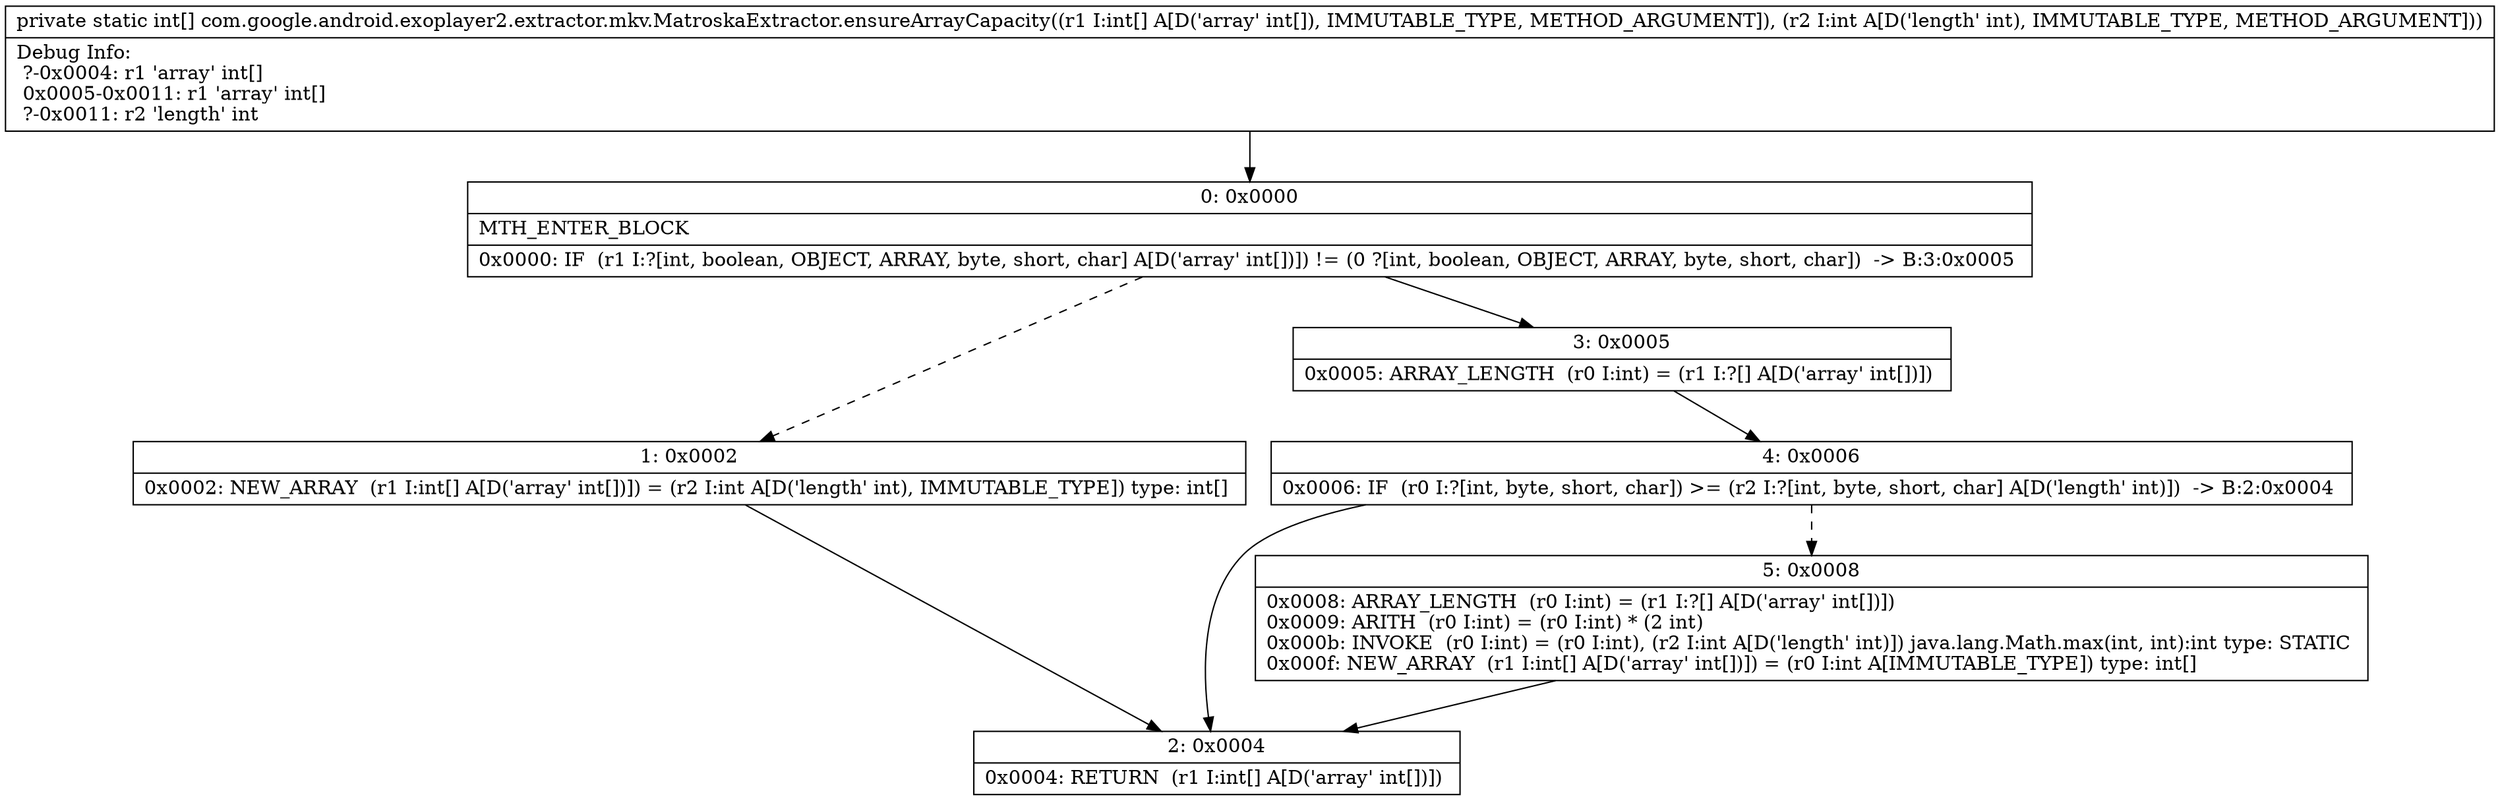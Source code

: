 digraph "CFG forcom.google.android.exoplayer2.extractor.mkv.MatroskaExtractor.ensureArrayCapacity([II)[I" {
Node_0 [shape=record,label="{0\:\ 0x0000|MTH_ENTER_BLOCK\l|0x0000: IF  (r1 I:?[int, boolean, OBJECT, ARRAY, byte, short, char] A[D('array' int[])]) != (0 ?[int, boolean, OBJECT, ARRAY, byte, short, char])  \-\> B:3:0x0005 \l}"];
Node_1 [shape=record,label="{1\:\ 0x0002|0x0002: NEW_ARRAY  (r1 I:int[] A[D('array' int[])]) = (r2 I:int A[D('length' int), IMMUTABLE_TYPE]) type: int[] \l}"];
Node_2 [shape=record,label="{2\:\ 0x0004|0x0004: RETURN  (r1 I:int[] A[D('array' int[])]) \l}"];
Node_3 [shape=record,label="{3\:\ 0x0005|0x0005: ARRAY_LENGTH  (r0 I:int) = (r1 I:?[] A[D('array' int[])]) \l}"];
Node_4 [shape=record,label="{4\:\ 0x0006|0x0006: IF  (r0 I:?[int, byte, short, char]) \>= (r2 I:?[int, byte, short, char] A[D('length' int)])  \-\> B:2:0x0004 \l}"];
Node_5 [shape=record,label="{5\:\ 0x0008|0x0008: ARRAY_LENGTH  (r0 I:int) = (r1 I:?[] A[D('array' int[])]) \l0x0009: ARITH  (r0 I:int) = (r0 I:int) * (2 int) \l0x000b: INVOKE  (r0 I:int) = (r0 I:int), (r2 I:int A[D('length' int)]) java.lang.Math.max(int, int):int type: STATIC \l0x000f: NEW_ARRAY  (r1 I:int[] A[D('array' int[])]) = (r0 I:int A[IMMUTABLE_TYPE]) type: int[] \l}"];
MethodNode[shape=record,label="{private static int[] com.google.android.exoplayer2.extractor.mkv.MatroskaExtractor.ensureArrayCapacity((r1 I:int[] A[D('array' int[]), IMMUTABLE_TYPE, METHOD_ARGUMENT]), (r2 I:int A[D('length' int), IMMUTABLE_TYPE, METHOD_ARGUMENT]))  | Debug Info:\l  ?\-0x0004: r1 'array' int[]\l  0x0005\-0x0011: r1 'array' int[]\l  ?\-0x0011: r2 'length' int\l}"];
MethodNode -> Node_0;
Node_0 -> Node_1[style=dashed];
Node_0 -> Node_3;
Node_1 -> Node_2;
Node_3 -> Node_4;
Node_4 -> Node_2;
Node_4 -> Node_5[style=dashed];
Node_5 -> Node_2;
}

